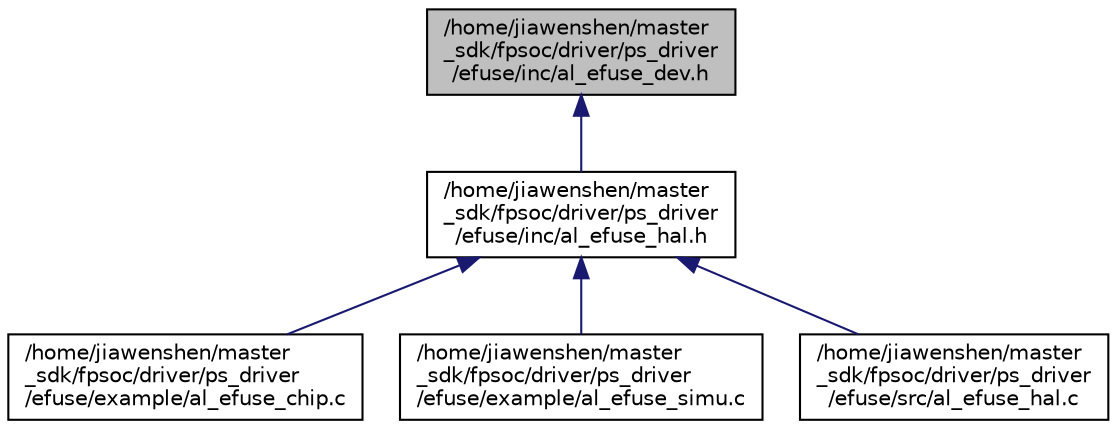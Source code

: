 digraph "/home/jiawenshen/master_sdk/fpsoc/driver/ps_driver/efuse/inc/al_efuse_dev.h"
{
  edge [fontname="Helvetica",fontsize="10",labelfontname="Helvetica",labelfontsize="10"];
  node [fontname="Helvetica",fontsize="10",shape=record];
  Node4 [label="/home/jiawenshen/master\l_sdk/fpsoc/driver/ps_driver\l/efuse/inc/al_efuse_dev.h",height=0.2,width=0.4,color="black", fillcolor="grey75", style="filled", fontcolor="black"];
  Node4 -> Node5 [dir="back",color="midnightblue",fontsize="10",style="solid",fontname="Helvetica"];
  Node5 [label="/home/jiawenshen/master\l_sdk/fpsoc/driver/ps_driver\l/efuse/inc/al_efuse_hal.h",height=0.2,width=0.4,color="black", fillcolor="white", style="filled",URL="$al__efuse__hal_8h.html"];
  Node5 -> Node6 [dir="back",color="midnightblue",fontsize="10",style="solid",fontname="Helvetica"];
  Node6 [label="/home/jiawenshen/master\l_sdk/fpsoc/driver/ps_driver\l/efuse/example/al_efuse_chip.c",height=0.2,width=0.4,color="black", fillcolor="white", style="filled",URL="$al__efuse__chip_8c.html",tooltip="efuse chip example "];
  Node5 -> Node7 [dir="back",color="midnightblue",fontsize="10",style="solid",fontname="Helvetica"];
  Node7 [label="/home/jiawenshen/master\l_sdk/fpsoc/driver/ps_driver\l/efuse/example/al_efuse_simu.c",height=0.2,width=0.4,color="black", fillcolor="white", style="filled",URL="$al__efuse__simu_8c.html",tooltip="efuse simulation example "];
  Node5 -> Node8 [dir="back",color="midnightblue",fontsize="10",style="solid",fontname="Helvetica"];
  Node8 [label="/home/jiawenshen/master\l_sdk/fpsoc/driver/ps_driver\l/efuse/src/al_efuse_hal.c",height=0.2,width=0.4,color="black", fillcolor="white", style="filled",URL="$al__efuse__hal_8c.html"];
}
